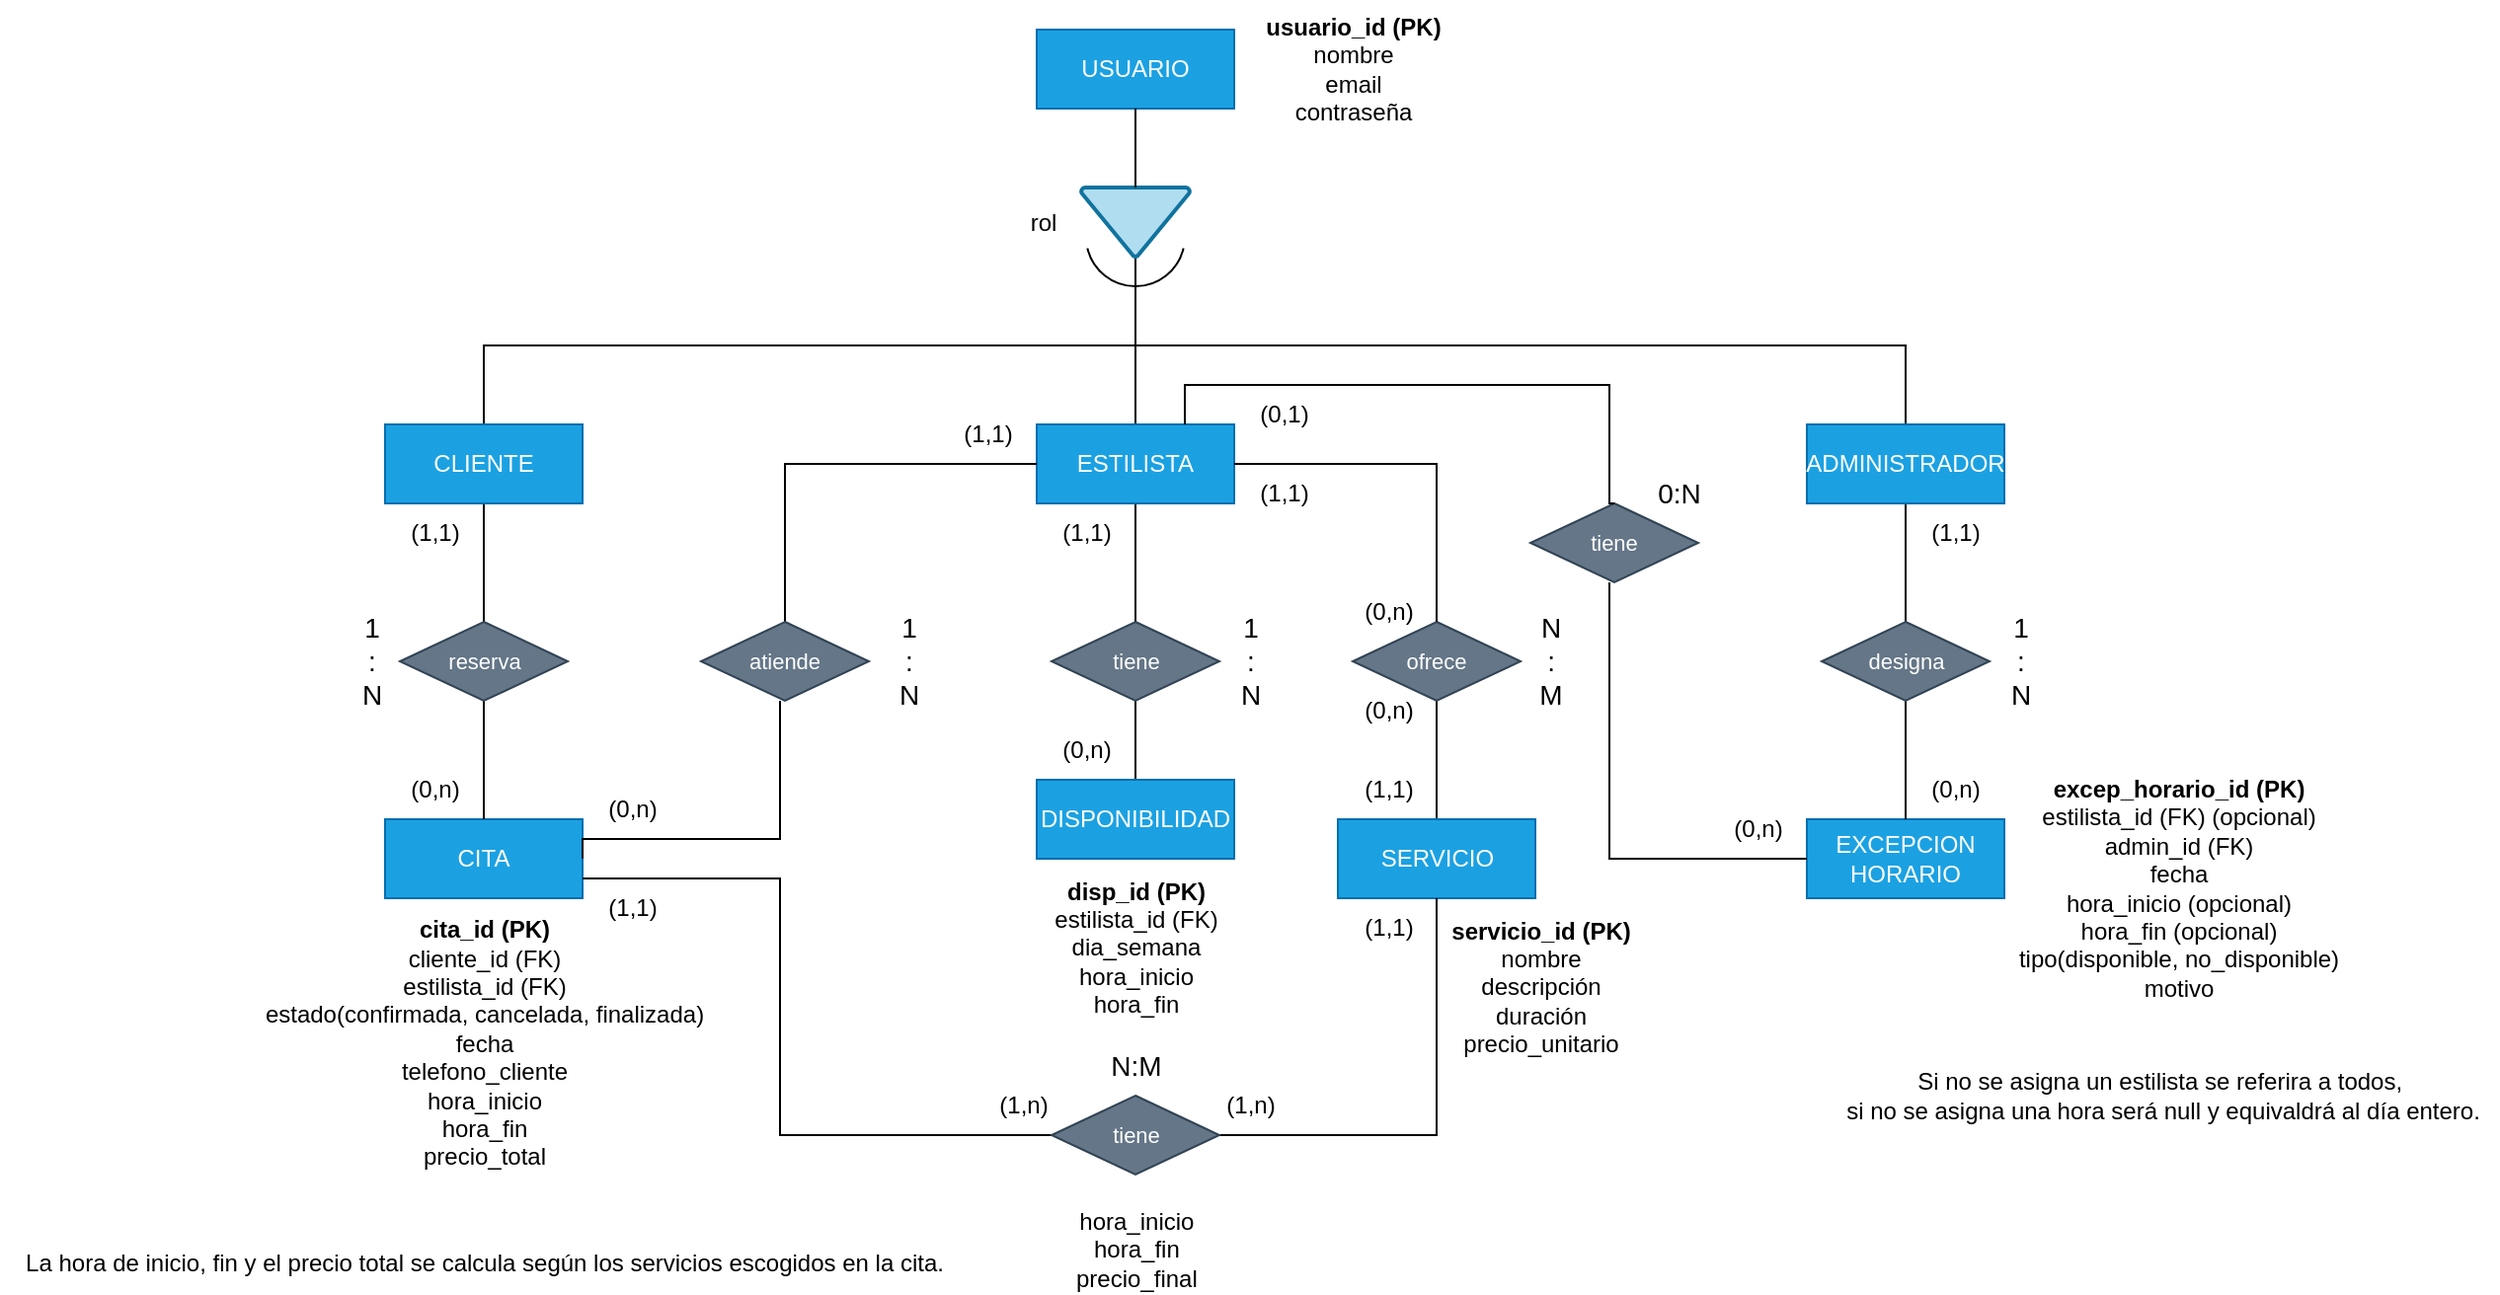 <mxfile version="28.2.5">
  <diagram name="Página-1" id="oHoajZv1UkP3cZxkjlU_">
    <mxGraphModel grid="1" page="1" gridSize="10" guides="1" tooltips="1" connect="1" arrows="1" fold="1" pageScale="1" pageWidth="827" pageHeight="1169" background="#ffffff" math="0" shadow="0">
      <root>
        <mxCell id="0" />
        <mxCell id="1" parent="0" />
        <mxCell id="k1fIb4RxcU1VKoB4foVe-16" style="edgeStyle=orthogonalEdgeStyle;rounded=0;orthogonalLoop=1;jettySize=auto;html=1;entryX=0.5;entryY=0;entryDx=0;entryDy=0;endArrow=none;endFill=0;" edge="1" parent="1" source="k1fIb4RxcU1VKoB4foVe-6" target="k1fIb4RxcU1VKoB4foVe-13">
          <mxGeometry relative="1" as="geometry" />
        </mxCell>
        <mxCell id="k1fIb4RxcU1VKoB4foVe-19" style="edgeStyle=orthogonalEdgeStyle;shape=connector;rounded=0;orthogonalLoop=1;jettySize=auto;html=1;entryX=0.5;entryY=0;entryDx=0;entryDy=0;strokeColor=default;align=center;verticalAlign=middle;fontFamily=Helvetica;fontSize=11;fontColor=default;labelBackgroundColor=default;endArrow=none;endFill=0;" edge="1" parent="1" source="k1fIb4RxcU1VKoB4foVe-6" target="k1fIb4RxcU1VKoB4foVe-12">
          <mxGeometry relative="1" as="geometry">
            <Array as="points">
              <mxPoint x="240" y="280" />
              <mxPoint x="-90" y="280" />
            </Array>
          </mxGeometry>
        </mxCell>
        <mxCell id="k1fIb4RxcU1VKoB4foVe-20" style="edgeStyle=orthogonalEdgeStyle;shape=connector;rounded=0;orthogonalLoop=1;jettySize=auto;html=1;entryX=0.5;entryY=0;entryDx=0;entryDy=0;strokeColor=default;align=center;verticalAlign=middle;fontFamily=Helvetica;fontSize=11;fontColor=default;labelBackgroundColor=default;endArrow=none;endFill=0;" edge="1" parent="1" source="k1fIb4RxcU1VKoB4foVe-6" target="k1fIb4RxcU1VKoB4foVe-14">
          <mxGeometry relative="1" as="geometry">
            <Array as="points">
              <mxPoint x="240" y="280" />
              <mxPoint x="630" y="280" />
            </Array>
          </mxGeometry>
        </mxCell>
        <mxCell id="k1fIb4RxcU1VKoB4foVe-6" value="" style="strokeWidth=2;html=1;shape=mxgraph.flowchart.merge_or_storage;whiteSpace=wrap;fillColor=#b1ddf0;strokeColor=#10739e;" vertex="1" parent="1">
          <mxGeometry x="212.5" y="200" width="55" height="35" as="geometry" />
        </mxCell>
        <mxCell id="k1fIb4RxcU1VKoB4foVe-7" value="USUARIO" style="whiteSpace=wrap;html=1;align=center;fillColor=#1ba1e2;strokeColor=#006EAF;fontColor=#ffffff;" vertex="1" parent="1">
          <mxGeometry x="190" y="120" width="100" height="40" as="geometry" />
        </mxCell>
        <mxCell id="k1fIb4RxcU1VKoB4foVe-27" value="" style="edgeStyle=orthogonalEdgeStyle;shape=connector;rounded=0;orthogonalLoop=1;jettySize=auto;html=1;strokeColor=default;align=center;verticalAlign=middle;fontFamily=Helvetica;fontSize=11;fontColor=default;labelBackgroundColor=default;endArrow=none;endFill=0;" edge="1" parent="1" source="k1fIb4RxcU1VKoB4foVe-9" target="k1fIb4RxcU1VKoB4foVe-25">
          <mxGeometry relative="1" as="geometry" />
        </mxCell>
        <mxCell id="k1fIb4RxcU1VKoB4foVe-9" value="SERVICIO" style="whiteSpace=wrap;html=1;align=center;fillColor=#1ba1e2;fontColor=#ffffff;strokeColor=#006EAF;" vertex="1" parent="1">
          <mxGeometry x="342.5" y="520" width="100" height="40" as="geometry" />
        </mxCell>
        <mxCell id="k1fIb4RxcU1VKoB4foVe-10" value="CITA" style="whiteSpace=wrap;html=1;align=center;fillColor=#1ba1e2;fontColor=#ffffff;strokeColor=#006EAF;" vertex="1" parent="1">
          <mxGeometry x="-140" y="520" width="100" height="40" as="geometry" />
        </mxCell>
        <mxCell id="k1fIb4RxcU1VKoB4foVe-11" value="" style="verticalLabelPosition=bottom;verticalAlign=top;html=1;shape=mxgraph.basic.arc;startAngle=0.287;endAngle=0.713;" vertex="1" parent="1">
          <mxGeometry x="215" y="200" width="50" height="50" as="geometry" />
        </mxCell>
        <mxCell id="k1fIb4RxcU1VKoB4foVe-52" value="" style="edgeStyle=orthogonalEdgeStyle;shape=connector;rounded=0;orthogonalLoop=1;jettySize=auto;html=1;strokeColor=default;align=center;verticalAlign=middle;fontFamily=Helvetica;fontSize=11;fontColor=default;labelBackgroundColor=default;endArrow=none;endFill=0;" edge="1" parent="1" source="k1fIb4RxcU1VKoB4foVe-12" target="k1fIb4RxcU1VKoB4foVe-21">
          <mxGeometry relative="1" as="geometry" />
        </mxCell>
        <mxCell id="k1fIb4RxcU1VKoB4foVe-12" value="CLIENTE" style="whiteSpace=wrap;html=1;align=center;fillColor=#1ba1e2;strokeColor=#006EAF;fontColor=#ffffff;" vertex="1" parent="1">
          <mxGeometry x="-140" y="320" width="100" height="40" as="geometry" />
        </mxCell>
        <mxCell id="k1fIb4RxcU1VKoB4foVe-54" value="" style="edgeStyle=orthogonalEdgeStyle;shape=connector;rounded=0;orthogonalLoop=1;jettySize=auto;html=1;strokeColor=default;align=center;verticalAlign=middle;fontFamily=Helvetica;fontSize=11;fontColor=default;labelBackgroundColor=default;endArrow=none;endFill=0;" edge="1" parent="1" source="k1fIb4RxcU1VKoB4foVe-13" target="k1fIb4RxcU1VKoB4foVe-53">
          <mxGeometry relative="1" as="geometry" />
        </mxCell>
        <mxCell id="k1fIb4RxcU1VKoB4foVe-13" value="ESTILISTA" style="whiteSpace=wrap;html=1;align=center;fillColor=#1ba1e2;fontColor=#ffffff;strokeColor=#006EAF;" vertex="1" parent="1">
          <mxGeometry x="190" y="320" width="100" height="40" as="geometry" />
        </mxCell>
        <mxCell id="k1fIb4RxcU1VKoB4foVe-32" value="" style="edgeStyle=orthogonalEdgeStyle;shape=connector;rounded=0;orthogonalLoop=1;jettySize=auto;html=1;strokeColor=default;align=center;verticalAlign=middle;fontFamily=Helvetica;fontSize=11;fontColor=default;labelBackgroundColor=default;endArrow=none;endFill=0;" edge="1" parent="1" source="k1fIb4RxcU1VKoB4foVe-14" target="k1fIb4RxcU1VKoB4foVe-31">
          <mxGeometry relative="1" as="geometry" />
        </mxCell>
        <mxCell id="k1fIb4RxcU1VKoB4foVe-14" value="ADMINISTRADOR" style="whiteSpace=wrap;html=1;align=center;fillColor=#1ba1e2;fontColor=#ffffff;strokeColor=#006EAF;" vertex="1" parent="1">
          <mxGeometry x="580" y="320" width="100" height="40" as="geometry" />
        </mxCell>
        <mxCell id="k1fIb4RxcU1VKoB4foVe-17" style="edgeStyle=orthogonalEdgeStyle;shape=connector;rounded=0;orthogonalLoop=1;jettySize=auto;html=1;entryX=0.5;entryY=0;entryDx=0;entryDy=0;entryPerimeter=0;strokeColor=default;align=center;verticalAlign=middle;fontFamily=Helvetica;fontSize=11;fontColor=default;labelBackgroundColor=default;endArrow=none;endFill=0;" edge="1" parent="1" source="k1fIb4RxcU1VKoB4foVe-7" target="k1fIb4RxcU1VKoB4foVe-6">
          <mxGeometry relative="1" as="geometry" />
        </mxCell>
        <mxCell id="k1fIb4RxcU1VKoB4foVe-29" value="" style="edgeStyle=orthogonalEdgeStyle;shape=connector;rounded=0;orthogonalLoop=1;jettySize=auto;html=1;strokeColor=default;align=center;verticalAlign=middle;fontFamily=Helvetica;fontSize=11;fontColor=default;labelBackgroundColor=default;endArrow=none;endFill=0;" edge="1" parent="1" source="k1fIb4RxcU1VKoB4foVe-21" target="k1fIb4RxcU1VKoB4foVe-10">
          <mxGeometry relative="1" as="geometry" />
        </mxCell>
        <mxCell id="k1fIb4RxcU1VKoB4foVe-21" value="&lt;span&gt;reserva&lt;/span&gt;" style="strokeWidth=1;html=1;shape=mxgraph.flowchart.decision;whiteSpace=wrap;fontFamily=Helvetica;fontSize=11;labelBackgroundColor=none;perimeterSpacing=0;fillColor=#647687;strokeColor=#314354;fontColor=#ffffff;" vertex="1" parent="1">
          <mxGeometry x="-132.5" y="420" width="85" height="40" as="geometry" />
        </mxCell>
        <mxCell id="k1fIb4RxcU1VKoB4foVe-25" value="ofrece" style="strokeWidth=1;html=1;shape=mxgraph.flowchart.decision;whiteSpace=wrap;fontFamily=Helvetica;fontSize=11;labelBackgroundColor=none;perimeterSpacing=0;fillColor=#647687;strokeColor=#314354;fontColor=#ffffff;" vertex="1" parent="1">
          <mxGeometry x="350" y="420" width="85" height="40" as="geometry" />
        </mxCell>
        <mxCell id="k1fIb4RxcU1VKoB4foVe-30" value="EXCEPCION HORARIO" style="whiteSpace=wrap;html=1;align=center;fillColor=#1ba1e2;fontColor=#ffffff;strokeColor=#006EAF;" vertex="1" parent="1">
          <mxGeometry x="580" y="520" width="100" height="40" as="geometry" />
        </mxCell>
        <mxCell id="k1fIb4RxcU1VKoB4foVe-33" value="" style="edgeStyle=orthogonalEdgeStyle;shape=connector;rounded=0;orthogonalLoop=1;jettySize=auto;html=1;strokeColor=default;align=center;verticalAlign=middle;fontFamily=Helvetica;fontSize=11;fontColor=default;labelBackgroundColor=default;endArrow=none;endFill=0;" edge="1" parent="1" source="k1fIb4RxcU1VKoB4foVe-31" target="k1fIb4RxcU1VKoB4foVe-30">
          <mxGeometry relative="1" as="geometry" />
        </mxCell>
        <mxCell id="k1fIb4RxcU1VKoB4foVe-31" value="designa" style="strokeWidth=1;html=1;shape=mxgraph.flowchart.decision;whiteSpace=wrap;fontFamily=Helvetica;fontSize=11;labelBackgroundColor=none;perimeterSpacing=0;fillColor=#647687;strokeColor=#314354;fontColor=#ffffff;" vertex="1" parent="1">
          <mxGeometry x="587.5" y="420" width="85" height="40" as="geometry" />
        </mxCell>
        <mxCell id="k1fIb4RxcU1VKoB4foVe-50" style="edgeStyle=orthogonalEdgeStyle;shape=connector;rounded=0;orthogonalLoop=1;jettySize=auto;html=1;entryX=1;entryY=0.5;entryDx=0;entryDy=0;strokeColor=default;align=center;verticalAlign=middle;fontFamily=Helvetica;fontSize=11;fontColor=default;labelBackgroundColor=default;endArrow=none;endFill=0;" edge="1" parent="1" source="k1fIb4RxcU1VKoB4foVe-35" target="k1fIb4RxcU1VKoB4foVe-10">
          <mxGeometry relative="1" as="geometry">
            <Array as="points">
              <mxPoint x="60" y="530" />
              <mxPoint x="-40" y="530" />
            </Array>
          </mxGeometry>
        </mxCell>
        <mxCell id="jxAx1_0Zsr2QQ7BR5hU3-26" style="edgeStyle=orthogonalEdgeStyle;shape=connector;rounded=0;orthogonalLoop=1;jettySize=auto;html=1;entryX=0;entryY=0.5;entryDx=0;entryDy=0;strokeColor=default;align=center;verticalAlign=middle;fontFamily=Helvetica;fontSize=11;fontColor=default;labelBackgroundColor=default;endArrow=none;endFill=0;" edge="1" parent="1" source="k1fIb4RxcU1VKoB4foVe-35" target="k1fIb4RxcU1VKoB4foVe-13">
          <mxGeometry relative="1" as="geometry">
            <Array as="points">
              <mxPoint x="63" y="340" />
            </Array>
          </mxGeometry>
        </mxCell>
        <mxCell id="k1fIb4RxcU1VKoB4foVe-35" value="atiende" style="strokeWidth=1;html=1;shape=mxgraph.flowchart.decision;whiteSpace=wrap;fontFamily=Helvetica;fontSize=11;labelBackgroundColor=none;perimeterSpacing=0;fillColor=#647687;strokeColor=#314354;fontColor=#ffffff;" vertex="1" parent="1">
          <mxGeometry x="20" y="420" width="85" height="40" as="geometry" />
        </mxCell>
        <mxCell id="k1fIb4RxcU1VKoB4foVe-49" style="edgeStyle=orthogonalEdgeStyle;shape=connector;rounded=0;orthogonalLoop=1;jettySize=auto;html=1;entryX=0.5;entryY=0;entryDx=0;entryDy=0;entryPerimeter=0;strokeColor=default;align=center;verticalAlign=middle;fontFamily=Helvetica;fontSize=11;fontColor=default;labelBackgroundColor=default;endArrow=none;endFill=0;" edge="1" parent="1" source="k1fIb4RxcU1VKoB4foVe-13" target="k1fIb4RxcU1VKoB4foVe-25">
          <mxGeometry relative="1" as="geometry" />
        </mxCell>
        <mxCell id="k1fIb4RxcU1VKoB4foVe-56" value="" style="edgeStyle=orthogonalEdgeStyle;shape=connector;rounded=0;orthogonalLoop=1;jettySize=auto;html=1;strokeColor=default;align=center;verticalAlign=middle;fontFamily=Helvetica;fontSize=11;fontColor=default;labelBackgroundColor=default;endArrow=none;endFill=0;" edge="1" parent="1" source="k1fIb4RxcU1VKoB4foVe-53" target="k1fIb4RxcU1VKoB4foVe-55">
          <mxGeometry relative="1" as="geometry" />
        </mxCell>
        <mxCell id="k1fIb4RxcU1VKoB4foVe-53" value="tiene" style="strokeWidth=1;html=1;shape=mxgraph.flowchart.decision;whiteSpace=wrap;fontFamily=Helvetica;fontSize=11;labelBackgroundColor=none;perimeterSpacing=0;fillColor=#647687;strokeColor=#314354;fontColor=#ffffff;" vertex="1" parent="1">
          <mxGeometry x="197.5" y="420" width="85" height="40" as="geometry" />
        </mxCell>
        <mxCell id="k1fIb4RxcU1VKoB4foVe-55" value="DISPONIBILIDAD" style="whiteSpace=wrap;html=1;align=center;fillColor=#1ba1e2;fontColor=#ffffff;strokeColor=#006EAF;" vertex="1" parent="1">
          <mxGeometry x="190" y="500" width="100" height="40" as="geometry" />
        </mxCell>
        <mxCell id="k1fIb4RxcU1VKoB4foVe-57" value="&lt;font style=&quot;font-size: 14px;&quot;&gt;1&lt;/font&gt;&lt;div&gt;&lt;font style=&quot;font-size: 14px;&quot;&gt;:&lt;/font&gt;&lt;/div&gt;&lt;div&gt;&lt;font style=&quot;font-size: 14px;&quot;&gt;N&lt;/font&gt;&lt;/div&gt;" style="text;html=1;align=center;verticalAlign=middle;resizable=0;points=[];autosize=1;strokeColor=none;fillColor=none;fontFamily=Helvetica;fontSize=11;fontColor=default;labelBackgroundColor=none;" vertex="1" parent="1">
          <mxGeometry x="282.5" y="410" width="30" height="60" as="geometry" />
        </mxCell>
        <mxCell id="k1fIb4RxcU1VKoB4foVe-58" value="&lt;font style=&quot;font-size: 14px;&quot;&gt;1&lt;/font&gt;&lt;div&gt;&lt;font style=&quot;font-size: 14px;&quot;&gt;:&lt;/font&gt;&lt;/div&gt;&lt;div&gt;&lt;font style=&quot;font-size: 14px;&quot;&gt;N&lt;/font&gt;&lt;/div&gt;" style="text;html=1;align=center;verticalAlign=middle;resizable=0;points=[];autosize=1;strokeColor=none;fillColor=none;fontFamily=Helvetica;fontSize=11;fontColor=default;labelBackgroundColor=none;" vertex="1" parent="1">
          <mxGeometry x="672.5" y="410" width="30" height="60" as="geometry" />
        </mxCell>
        <mxCell id="k1fIb4RxcU1VKoB4foVe-59" value="&lt;font style=&quot;font-size: 12px;&quot;&gt;&lt;b&gt;usuario_id (PK)&lt;/b&gt;&lt;/font&gt;&lt;div&gt;&lt;font style=&quot;font-size: 12px;&quot;&gt;nombre&lt;/font&gt;&lt;/div&gt;&lt;div&gt;&lt;font style=&quot;font-size: 12px;&quot;&gt;email&lt;/font&gt;&lt;/div&gt;&lt;div&gt;&lt;font style=&quot;font-size: 12px;&quot;&gt;contraseña&lt;/font&gt;&lt;/div&gt;" style="text;html=1;align=center;verticalAlign=middle;resizable=0;points=[];autosize=1;strokeColor=none;fillColor=none;fontFamily=Helvetica;fontSize=11;fontColor=default;labelBackgroundColor=none;" vertex="1" parent="1">
          <mxGeometry x="295" y="105" width="110" height="70" as="geometry" />
        </mxCell>
        <mxCell id="k1fIb4RxcU1VKoB4foVe-60" value="&lt;font style=&quot;font-size: 12px;&quot;&gt;&lt;b&gt;servicio_id (PK)&lt;/b&gt;&lt;/font&gt;&lt;div&gt;&lt;span style=&quot;font-size: 12px;&quot;&gt;nombre&lt;br&gt;&lt;/span&gt;&lt;div&gt;&lt;font style=&quot;font-size: 12px;&quot;&gt;descripción&lt;/font&gt;&lt;/div&gt;&lt;div&gt;&lt;font style=&quot;font-size: 12px;&quot;&gt;duración&lt;/font&gt;&lt;/div&gt;&lt;div&gt;&lt;font style=&quot;font-size: 12px;&quot;&gt;precio_unitario&lt;/font&gt;&lt;/div&gt;&lt;/div&gt;" style="text;html=1;align=center;verticalAlign=middle;resizable=0;points=[];autosize=1;strokeColor=none;fillColor=none;fontFamily=Helvetica;fontSize=11;fontColor=default;labelBackgroundColor=none;" vertex="1" parent="1">
          <mxGeometry x="390" y="560" width="110" height="90" as="geometry" />
        </mxCell>
        <mxCell id="k1fIb4RxcU1VKoB4foVe-61" value="&lt;div&gt;&lt;font style=&quot;font-size: 12px;&quot;&gt;&lt;b&gt;cita_id (PK)&lt;/b&gt;&lt;/font&gt;&lt;/div&gt;&lt;div&gt;&lt;font style=&quot;font-size: 12px;&quot;&gt;cliente_id (FK)&lt;/font&gt;&lt;/div&gt;&lt;div&gt;&lt;font style=&quot;font-size: 12px;&quot;&gt;estilista_id (FK)&lt;/font&gt;&lt;/div&gt;&lt;div&gt;&lt;font style=&quot;font-size: 12px;&quot;&gt;estado(confirmada, cancelada, finalizada)&lt;/font&gt;&lt;/div&gt;&lt;div&gt;&lt;font style=&quot;font-size: 12px;&quot;&gt;fecha&lt;/font&gt;&lt;/div&gt;&lt;div&gt;&lt;font style=&quot;font-size: 12px;&quot;&gt;telefono_cliente&lt;br&gt;hora_inicio&lt;br&gt;hora_fin&lt;/font&gt;&lt;/div&gt;&lt;div&gt;&lt;font style=&quot;font-size: 12px;&quot;&gt;precio_total&lt;/font&gt;&lt;/div&gt;&lt;div&gt;&lt;br&gt;&lt;/div&gt;" style="text;html=1;align=center;verticalAlign=middle;resizable=0;points=[];autosize=1;strokeColor=none;fillColor=none;fontFamily=Helvetica;fontSize=11;fontColor=default;labelBackgroundColor=none;glass=0;" vertex="1" parent="1">
          <mxGeometry x="-215" y="560" width="250" height="160" as="geometry" />
        </mxCell>
        <mxCell id="k1fIb4RxcU1VKoB4foVe-62" value="&lt;div&gt;&lt;font&gt;La hora de inicio, fin y el precio total se calcula según los servicios escogidos en la cita.&lt;/font&gt;&lt;/div&gt;" style="text;html=1;align=center;verticalAlign=middle;resizable=0;points=[];autosize=1;strokeColor=none;fillColor=none;fontFamily=Helvetica;fontSize=12;fontColor=default;labelBackgroundColor=none;" vertex="1" parent="1">
          <mxGeometry x="-335" y="730" width="490" height="30" as="geometry" />
        </mxCell>
        <mxCell id="jxAx1_0Zsr2QQ7BR5hU3-23" style="edgeStyle=orthogonalEdgeStyle;shape=connector;rounded=0;orthogonalLoop=1;jettySize=auto;html=1;entryX=0.5;entryY=1;entryDx=0;entryDy=0;strokeColor=default;align=center;verticalAlign=middle;fontFamily=Helvetica;fontSize=11;fontColor=default;labelBackgroundColor=default;endArrow=none;endFill=0;" edge="1" parent="1" source="k1fIb4RxcU1VKoB4foVe-66" target="k1fIb4RxcU1VKoB4foVe-9">
          <mxGeometry relative="1" as="geometry" />
        </mxCell>
        <mxCell id="jxAx1_0Zsr2QQ7BR5hU3-24" style="edgeStyle=orthogonalEdgeStyle;shape=connector;rounded=0;orthogonalLoop=1;jettySize=auto;html=1;entryX=1;entryY=0.75;entryDx=0;entryDy=0;strokeColor=default;align=center;verticalAlign=middle;fontFamily=Helvetica;fontSize=11;fontColor=default;labelBackgroundColor=default;endArrow=none;endFill=0;" edge="1" parent="1" source="k1fIb4RxcU1VKoB4foVe-66" target="k1fIb4RxcU1VKoB4foVe-10">
          <mxGeometry relative="1" as="geometry">
            <Array as="points">
              <mxPoint x="60" y="680" />
              <mxPoint x="60" y="550" />
            </Array>
          </mxGeometry>
        </mxCell>
        <mxCell id="k1fIb4RxcU1VKoB4foVe-66" value="tiene" style="strokeWidth=1;html=1;shape=mxgraph.flowchart.decision;whiteSpace=wrap;fontFamily=Helvetica;fontSize=11;labelBackgroundColor=none;perimeterSpacing=0;fillColor=#647687;strokeColor=#314354;fontColor=#ffffff;" vertex="1" parent="1">
          <mxGeometry x="197.5" y="660" width="85" height="40" as="geometry" />
        </mxCell>
        <mxCell id="k1fIb4RxcU1VKoB4foVe-71" value="&lt;font style=&quot;font-size: 14px;&quot;&gt;N:M&lt;/font&gt;" style="text;html=1;align=center;verticalAlign=middle;resizable=0;points=[];autosize=1;strokeColor=none;fillColor=none;fontFamily=Helvetica;fontSize=11;fontColor=default;labelBackgroundColor=none;" vertex="1" parent="1">
          <mxGeometry x="215" y="630" width="50" height="30" as="geometry" />
        </mxCell>
        <mxCell id="k1fIb4RxcU1VKoB4foVe-73" value="&lt;font style=&quot;font-size: 14px;&quot;&gt;1&lt;/font&gt;&lt;div&gt;&lt;font style=&quot;font-size: 14px;&quot;&gt;:&lt;/font&gt;&lt;/div&gt;&lt;div&gt;&lt;font style=&quot;font-size: 14px;&quot;&gt;N&lt;/font&gt;&lt;/div&gt;" style="text;html=1;align=center;verticalAlign=middle;resizable=0;points=[];autosize=1;strokeColor=none;fillColor=none;fontFamily=Helvetica;fontSize=11;fontColor=default;labelBackgroundColor=none;" vertex="1" parent="1">
          <mxGeometry x="-162.5" y="410" width="30" height="60" as="geometry" />
        </mxCell>
        <mxCell id="k1fIb4RxcU1VKoB4foVe-75" value="&lt;font style=&quot;font-size: 14px;&quot;&gt;1&lt;/font&gt;&lt;div&gt;&lt;font style=&quot;font-size: 14px;&quot;&gt;:&lt;/font&gt;&lt;/div&gt;&lt;div&gt;&lt;font style=&quot;font-size: 14px;&quot;&gt;N&lt;/font&gt;&lt;/div&gt;" style="text;html=1;align=center;verticalAlign=middle;resizable=0;points=[];autosize=1;strokeColor=none;fillColor=none;fontFamily=Helvetica;fontSize=11;fontColor=default;labelBackgroundColor=none;" vertex="1" parent="1">
          <mxGeometry x="110" y="410" width="30" height="60" as="geometry" />
        </mxCell>
        <mxCell id="k1fIb4RxcU1VKoB4foVe-77" value="&lt;span style=&quot;font-size: 14px;&quot;&gt;N&lt;/span&gt;&lt;br&gt;&lt;div&gt;&lt;font style=&quot;font-size: 14px;&quot;&gt;:&lt;/font&gt;&lt;/div&gt;&lt;div&gt;&lt;span style=&quot;font-size: 14px;&quot;&gt;M&lt;/span&gt;&lt;/div&gt;" style="text;html=1;align=center;verticalAlign=middle;resizable=0;points=[];autosize=1;strokeColor=none;fillColor=none;fontFamily=Helvetica;fontSize=11;fontColor=default;labelBackgroundColor=none;" vertex="1" parent="1">
          <mxGeometry x="430" y="410" width="40" height="60" as="geometry" />
        </mxCell>
        <mxCell id="k1fIb4RxcU1VKoB4foVe-80" value="&lt;font style=&quot;font-size: 12px;&quot;&gt;&lt;b&gt;disp_id (PK)&lt;/b&gt;&lt;/font&gt;&lt;div&gt;&lt;span style=&quot;font-size: 12px;&quot;&gt;estilista_id (FK)&lt;br&gt;&lt;/span&gt;&lt;div&gt;&lt;span style=&quot;font-size: 12px; background-color: transparent; color: light-dark(rgb(0, 0, 0), rgb(255, 255, 255));&quot;&gt;dia_semana&lt;br&gt;hora_inicio&lt;/span&gt;&lt;/div&gt;&lt;div&gt;&lt;font style=&quot;font-size: 12px;&quot;&gt;hora_fin&lt;/font&gt;&lt;/div&gt;&lt;/div&gt;" style="text;html=1;align=center;verticalAlign=middle;resizable=0;points=[];autosize=1;strokeColor=none;fillColor=none;fontFamily=Helvetica;fontSize=11;fontColor=default;labelBackgroundColor=none;" vertex="1" parent="1">
          <mxGeometry x="185" y="540" width="110" height="90" as="geometry" />
        </mxCell>
        <mxCell id="k1fIb4RxcU1VKoB4foVe-81" value="&lt;font style=&quot;font-size: 12px;&quot;&gt;&lt;b&gt;excep_horario_id (PK)&lt;/b&gt;&lt;/font&gt;&lt;div&gt;&lt;span style=&quot;font-size: 12px;&quot;&gt;estilista_id (FK) (opcional)&lt;/span&gt;&lt;/div&gt;&lt;div&gt;&lt;span style=&quot;font-size: 12px;&quot;&gt;admin_id (FK)&lt;br&gt;&lt;/span&gt;&lt;div&gt;&lt;span style=&quot;font-size: 12px;&quot;&gt;fecha&lt;/span&gt;&lt;/div&gt;&lt;div&gt;&lt;font style=&quot;font-size: 12px;&quot;&gt;hora_inicio (opcional)&lt;/font&gt;&lt;/div&gt;&lt;div&gt;&lt;font style=&quot;font-size: 12px;&quot;&gt;hora_fin&amp;nbsp;&lt;/font&gt;&lt;span style=&quot;font-size: 12px; color: light-dark(rgb(0, 0, 0), rgb(255, 255, 255));&quot;&gt;(opcional)&lt;br&gt;tipo(disponible, no_disponible)&lt;/span&gt;&lt;/div&gt;&lt;/div&gt;&lt;div&gt;&lt;font style=&quot;font-size: 12px;&quot;&gt;motivo&lt;/font&gt;&lt;/div&gt;" style="text;html=1;align=center;verticalAlign=middle;resizable=0;points=[];autosize=1;strokeColor=none;fillColor=none;fontFamily=Helvetica;fontSize=11;fontColor=default;labelBackgroundColor=none;" vertex="1" parent="1">
          <mxGeometry x="672.5" y="490" width="190" height="130" as="geometry" />
        </mxCell>
        <mxCell id="k1fIb4RxcU1VKoB4foVe-89" value="&lt;font style=&quot;font-size: 14px;&quot;&gt;0:N&lt;/font&gt;" style="text;html=1;align=center;verticalAlign=middle;resizable=0;points=[];autosize=1;strokeColor=none;fillColor=none;fontFamily=Helvetica;fontSize=11;fontColor=default;labelBackgroundColor=none;" vertex="1" parent="1">
          <mxGeometry x="490" y="340" width="50" height="30" as="geometry" />
        </mxCell>
        <mxCell id="k1fIb4RxcU1VKoB4foVe-90" value="&lt;div style=&quot;forced-color-adjust: none; color: rgb(0, 0, 0); font-family: Helvetica; font-size: 11px; font-style: normal; font-variant-ligatures: normal; font-variant-caps: normal; font-weight: 400; letter-spacing: normal; orphans: 2; text-align: center; text-indent: 0px; text-transform: none; widows: 2; word-spacing: 0px; -webkit-text-stroke-width: 0px; white-space: nowrap; text-decoration-thickness: initial; text-decoration-style: initial; text-decoration-color: initial;&quot;&gt;&lt;font style=&quot;forced-color-adjust: none; font-size: 12px;&quot;&gt;hora_inicio&lt;/font&gt;&lt;/div&gt;&lt;div style=&quot;forced-color-adjust: none; color: rgb(0, 0, 0); font-family: Helvetica; font-size: 11px; font-style: normal; font-variant-ligatures: normal; font-variant-caps: normal; font-weight: 400; letter-spacing: normal; orphans: 2; text-align: center; text-indent: 0px; text-transform: none; widows: 2; word-spacing: 0px; -webkit-text-stroke-width: 0px; white-space: nowrap; text-decoration-thickness: initial; text-decoration-style: initial; text-decoration-color: initial;&quot;&gt;&lt;font style=&quot;forced-color-adjust: none; font-size: 12px;&quot;&gt;hora_fin&lt;br&gt;precio_final&lt;/font&gt;&lt;/div&gt;" style="text;whiteSpace=wrap;html=1;fontFamily=Helvetica;fontSize=11;fontColor=default;labelBackgroundColor=none;" vertex="1" parent="1">
          <mxGeometry x="207.5" y="710" width="65" height="50" as="geometry" />
        </mxCell>
        <mxCell id="k1fIb4RxcU1VKoB4foVe-91" value="&lt;div&gt;&lt;font&gt;Si no se asigna un estilista se referira a todos,&amp;nbsp;&lt;/font&gt;&lt;/div&gt;&lt;div&gt;&lt;font&gt;si no se asigna una hora será null y equivaldrá al día entero.&lt;/font&gt;&lt;/div&gt;" style="text;html=1;align=center;verticalAlign=middle;resizable=0;points=[];autosize=1;strokeColor=none;fillColor=none;fontFamily=Helvetica;fontSize=12;fontColor=default;labelBackgroundColor=none;" vertex="1" parent="1">
          <mxGeometry x="590" y="640" width="340" height="40" as="geometry" />
        </mxCell>
        <mxCell id="jxAx1_0Zsr2QQ7BR5hU3-2" value="&lt;div&gt;&lt;span style=&quot;font-size: 12px;&quot;&gt;rol&lt;/span&gt;&lt;/div&gt;" style="text;html=1;align=center;verticalAlign=middle;resizable=0;points=[];autosize=1;strokeColor=none;fillColor=none;fontFamily=Helvetica;fontSize=11;fontColor=default;labelBackgroundColor=none;" vertex="1" parent="1">
          <mxGeometry x="172.5" y="202.5" width="40" height="30" as="geometry" />
        </mxCell>
        <mxCell id="jxAx1_0Zsr2QQ7BR5hU3-7" value="&lt;font style=&quot;font-size: 12px;&quot;&gt;(1,1)&lt;/font&gt;" style="text;html=1;align=center;verticalAlign=middle;resizable=0;points=[];autosize=1;strokeColor=none;fillColor=none;fontFamily=Helvetica;fontSize=11;fontColor=default;labelBackgroundColor=none;" vertex="1" parent="1">
          <mxGeometry x="190" y="360" width="50" height="30" as="geometry" />
        </mxCell>
        <mxCell id="jxAx1_0Zsr2QQ7BR5hU3-8" value="&lt;font style=&quot;font-size: 12px;&quot;&gt;(0,n)&lt;/font&gt;" style="text;html=1;align=center;verticalAlign=middle;resizable=0;points=[];autosize=1;strokeColor=none;fillColor=none;fontFamily=Helvetica;fontSize=11;fontColor=default;labelBackgroundColor=none;" vertex="1" parent="1">
          <mxGeometry x="190" y="470" width="50" height="30" as="geometry" />
        </mxCell>
        <mxCell id="jxAx1_0Zsr2QQ7BR5hU3-9" value="&lt;font style=&quot;font-size: 12px;&quot;&gt;(1,1)&lt;/font&gt;" style="text;html=1;align=center;verticalAlign=middle;resizable=0;points=[];autosize=1;strokeColor=none;fillColor=none;fontFamily=Helvetica;fontSize=11;fontColor=default;labelBackgroundColor=none;" vertex="1" parent="1">
          <mxGeometry x="630" y="360" width="50" height="30" as="geometry" />
        </mxCell>
        <mxCell id="jxAx1_0Zsr2QQ7BR5hU3-10" value="&lt;font style=&quot;font-size: 12px;&quot;&gt;(0,n)&lt;/font&gt;" style="text;html=1;align=center;verticalAlign=middle;resizable=0;points=[];autosize=1;strokeColor=none;fillColor=none;fontFamily=Helvetica;fontSize=11;fontColor=default;labelBackgroundColor=none;" vertex="1" parent="1">
          <mxGeometry x="630" y="490" width="50" height="30" as="geometry" />
        </mxCell>
        <mxCell id="jxAx1_0Zsr2QQ7BR5hU3-11" value="&lt;font style=&quot;font-size: 12px;&quot;&gt;(0,1)&lt;/font&gt;" style="text;html=1;align=center;verticalAlign=middle;resizable=0;points=[];autosize=1;strokeColor=none;fillColor=none;fontFamily=Helvetica;fontSize=11;fontColor=default;labelBackgroundColor=none;" vertex="1" parent="1">
          <mxGeometry x="290" y="300" width="50" height="30" as="geometry" />
        </mxCell>
        <mxCell id="jxAx1_0Zsr2QQ7BR5hU3-12" value="&lt;font style=&quot;font-size: 12px;&quot;&gt;(0,n)&lt;/font&gt;" style="text;html=1;align=center;verticalAlign=middle;resizable=0;points=[];autosize=1;strokeColor=none;fillColor=none;fontFamily=Helvetica;fontSize=11;fontColor=default;labelBackgroundColor=none;" vertex="1" parent="1">
          <mxGeometry x="530" y="510" width="50" height="30" as="geometry" />
        </mxCell>
        <mxCell id="jxAx1_0Zsr2QQ7BR5hU3-14" style="edgeStyle=orthogonalEdgeStyle;shape=connector;rounded=0;orthogonalLoop=1;jettySize=auto;html=1;entryX=0;entryY=0.5;entryDx=0;entryDy=0;strokeColor=default;align=center;verticalAlign=middle;fontFamily=Helvetica;fontSize=11;fontColor=default;labelBackgroundColor=default;endArrow=none;endFill=0;" edge="1" parent="1" source="jxAx1_0Zsr2QQ7BR5hU3-13" target="k1fIb4RxcU1VKoB4foVe-30">
          <mxGeometry relative="1" as="geometry">
            <Array as="points">
              <mxPoint x="480" y="540" />
            </Array>
          </mxGeometry>
        </mxCell>
        <mxCell id="jxAx1_0Zsr2QQ7BR5hU3-13" value="tiene" style="strokeWidth=1;html=1;shape=mxgraph.flowchart.decision;whiteSpace=wrap;fontFamily=Helvetica;fontSize=11;labelBackgroundColor=none;perimeterSpacing=0;fillColor=#647687;strokeColor=#314354;fontColor=#ffffff;" vertex="1" parent="1">
          <mxGeometry x="440" y="360" width="85" height="40" as="geometry" />
        </mxCell>
        <mxCell id="jxAx1_0Zsr2QQ7BR5hU3-15" style="edgeStyle=orthogonalEdgeStyle;shape=connector;rounded=0;orthogonalLoop=1;jettySize=auto;html=1;exitX=0.75;exitY=0;exitDx=0;exitDy=0;entryX=0.5;entryY=0;entryDx=0;entryDy=0;entryPerimeter=0;strokeColor=default;align=center;verticalAlign=middle;fontFamily=Helvetica;fontSize=11;fontColor=default;labelBackgroundColor=default;endArrow=none;endFill=0;" edge="1" parent="1" source="k1fIb4RxcU1VKoB4foVe-13" target="jxAx1_0Zsr2QQ7BR5hU3-13">
          <mxGeometry relative="1" as="geometry">
            <Array as="points">
              <mxPoint x="265" y="300" />
              <mxPoint x="480" y="300" />
              <mxPoint x="480" y="360" />
            </Array>
          </mxGeometry>
        </mxCell>
        <mxCell id="jxAx1_0Zsr2QQ7BR5hU3-17" value="&lt;font style=&quot;font-size: 12px;&quot;&gt;(1,1)&lt;/font&gt;" style="text;html=1;align=center;verticalAlign=middle;resizable=0;points=[];autosize=1;strokeColor=none;fillColor=none;fontFamily=Helvetica;fontSize=11;fontColor=default;labelBackgroundColor=none;" vertex="1" parent="1">
          <mxGeometry x="-140" y="360" width="50" height="30" as="geometry" />
        </mxCell>
        <mxCell id="jxAx1_0Zsr2QQ7BR5hU3-18" value="&lt;font style=&quot;font-size: 12px;&quot;&gt;(0,n)&lt;/font&gt;" style="text;html=1;align=center;verticalAlign=middle;resizable=0;points=[];autosize=1;strokeColor=none;fillColor=none;fontFamily=Helvetica;fontSize=11;fontColor=default;labelBackgroundColor=none;" vertex="1" parent="1">
          <mxGeometry x="-140" y="490" width="50" height="30" as="geometry" />
        </mxCell>
        <mxCell id="jxAx1_0Zsr2QQ7BR5hU3-19" value="&lt;font style=&quot;font-size: 12px;&quot;&gt;(1,1)&lt;/font&gt;" style="text;html=1;align=center;verticalAlign=middle;resizable=0;points=[];autosize=1;strokeColor=none;fillColor=none;fontFamily=Helvetica;fontSize=11;fontColor=default;labelBackgroundColor=none;" vertex="1" parent="1">
          <mxGeometry x="140" y="310" width="50" height="30" as="geometry" />
        </mxCell>
        <mxCell id="jxAx1_0Zsr2QQ7BR5hU3-20" value="&lt;font style=&quot;font-size: 12px;&quot;&gt;(0,n)&lt;/font&gt;" style="text;html=1;align=center;verticalAlign=middle;resizable=0;points=[];autosize=1;strokeColor=none;fillColor=none;fontFamily=Helvetica;fontSize=11;fontColor=default;labelBackgroundColor=none;" vertex="1" parent="1">
          <mxGeometry x="-40" y="500" width="50" height="30" as="geometry" />
        </mxCell>
        <mxCell id="jxAx1_0Zsr2QQ7BR5hU3-22" value="&lt;font style=&quot;font-size: 12px;&quot;&gt;(1,1)&lt;/font&gt;" style="text;html=1;align=center;verticalAlign=middle;resizable=0;points=[];autosize=1;strokeColor=none;fillColor=none;fontFamily=Helvetica;fontSize=11;fontColor=default;labelBackgroundColor=none;" vertex="1" parent="1">
          <mxGeometry x="-40" y="550" width="50" height="30" as="geometry" />
        </mxCell>
        <mxCell id="jxAx1_0Zsr2QQ7BR5hU3-27" value="&lt;font style=&quot;font-size: 12px;&quot;&gt;(1,n)&lt;/font&gt;" style="text;html=1;align=center;verticalAlign=middle;resizable=0;points=[];autosize=1;strokeColor=none;fillColor=none;fontFamily=Helvetica;fontSize=11;fontColor=default;labelBackgroundColor=none;" vertex="1" parent="1">
          <mxGeometry x="157.5" y="650" width="50" height="30" as="geometry" />
        </mxCell>
        <mxCell id="jxAx1_0Zsr2QQ7BR5hU3-28" value="&lt;font style=&quot;font-size: 12px;&quot;&gt;(1,1)&lt;/font&gt;" style="text;html=1;align=center;verticalAlign=middle;resizable=0;points=[];autosize=1;strokeColor=none;fillColor=none;fontFamily=Helvetica;fontSize=11;fontColor=default;labelBackgroundColor=none;" vertex="1" parent="1">
          <mxGeometry x="342.5" y="560" width="50" height="30" as="geometry" />
        </mxCell>
        <mxCell id="jxAx1_0Zsr2QQ7BR5hU3-29" value="&lt;font style=&quot;font-size: 12px;&quot;&gt;(1,n)&lt;/font&gt;" style="text;html=1;align=center;verticalAlign=middle;resizable=0;points=[];autosize=1;strokeColor=none;fillColor=none;fontFamily=Helvetica;fontSize=11;fontColor=default;labelBackgroundColor=none;" vertex="1" parent="1">
          <mxGeometry x="272.5" y="650" width="50" height="30" as="geometry" />
        </mxCell>
        <mxCell id="jxAx1_0Zsr2QQ7BR5hU3-31" value="&lt;font style=&quot;font-size: 12px;&quot;&gt;(1,1)&lt;/font&gt;" style="text;html=1;align=center;verticalAlign=middle;resizable=0;points=[];autosize=1;strokeColor=none;fillColor=none;fontFamily=Helvetica;fontSize=11;fontColor=default;labelBackgroundColor=none;" vertex="1" parent="1">
          <mxGeometry x="290" y="340" width="50" height="30" as="geometry" />
        </mxCell>
        <mxCell id="jxAx1_0Zsr2QQ7BR5hU3-32" value="&lt;font style=&quot;font-size: 12px;&quot;&gt;(0,n)&lt;/font&gt;" style="text;html=1;align=center;verticalAlign=middle;resizable=0;points=[];autosize=1;strokeColor=none;fillColor=none;fontFamily=Helvetica;fontSize=11;fontColor=default;labelBackgroundColor=none;" vertex="1" parent="1">
          <mxGeometry x="342.5" y="400" width="50" height="30" as="geometry" />
        </mxCell>
        <mxCell id="jxAx1_0Zsr2QQ7BR5hU3-33" value="&lt;font style=&quot;font-size: 12px;&quot;&gt;(0,n)&lt;/font&gt;" style="text;html=1;align=center;verticalAlign=middle;resizable=0;points=[];autosize=1;strokeColor=none;fillColor=none;fontFamily=Helvetica;fontSize=11;fontColor=default;labelBackgroundColor=none;" vertex="1" parent="1">
          <mxGeometry x="342.5" y="450" width="50" height="30" as="geometry" />
        </mxCell>
        <mxCell id="jxAx1_0Zsr2QQ7BR5hU3-34" value="&lt;font style=&quot;font-size: 12px;&quot;&gt;(1,1)&lt;/font&gt;" style="text;html=1;align=center;verticalAlign=middle;resizable=0;points=[];autosize=1;strokeColor=none;fillColor=none;fontFamily=Helvetica;fontSize=11;fontColor=default;labelBackgroundColor=none;" vertex="1" parent="1">
          <mxGeometry x="342.5" y="490" width="50" height="30" as="geometry" />
        </mxCell>
      </root>
    </mxGraphModel>
  </diagram>
</mxfile>
